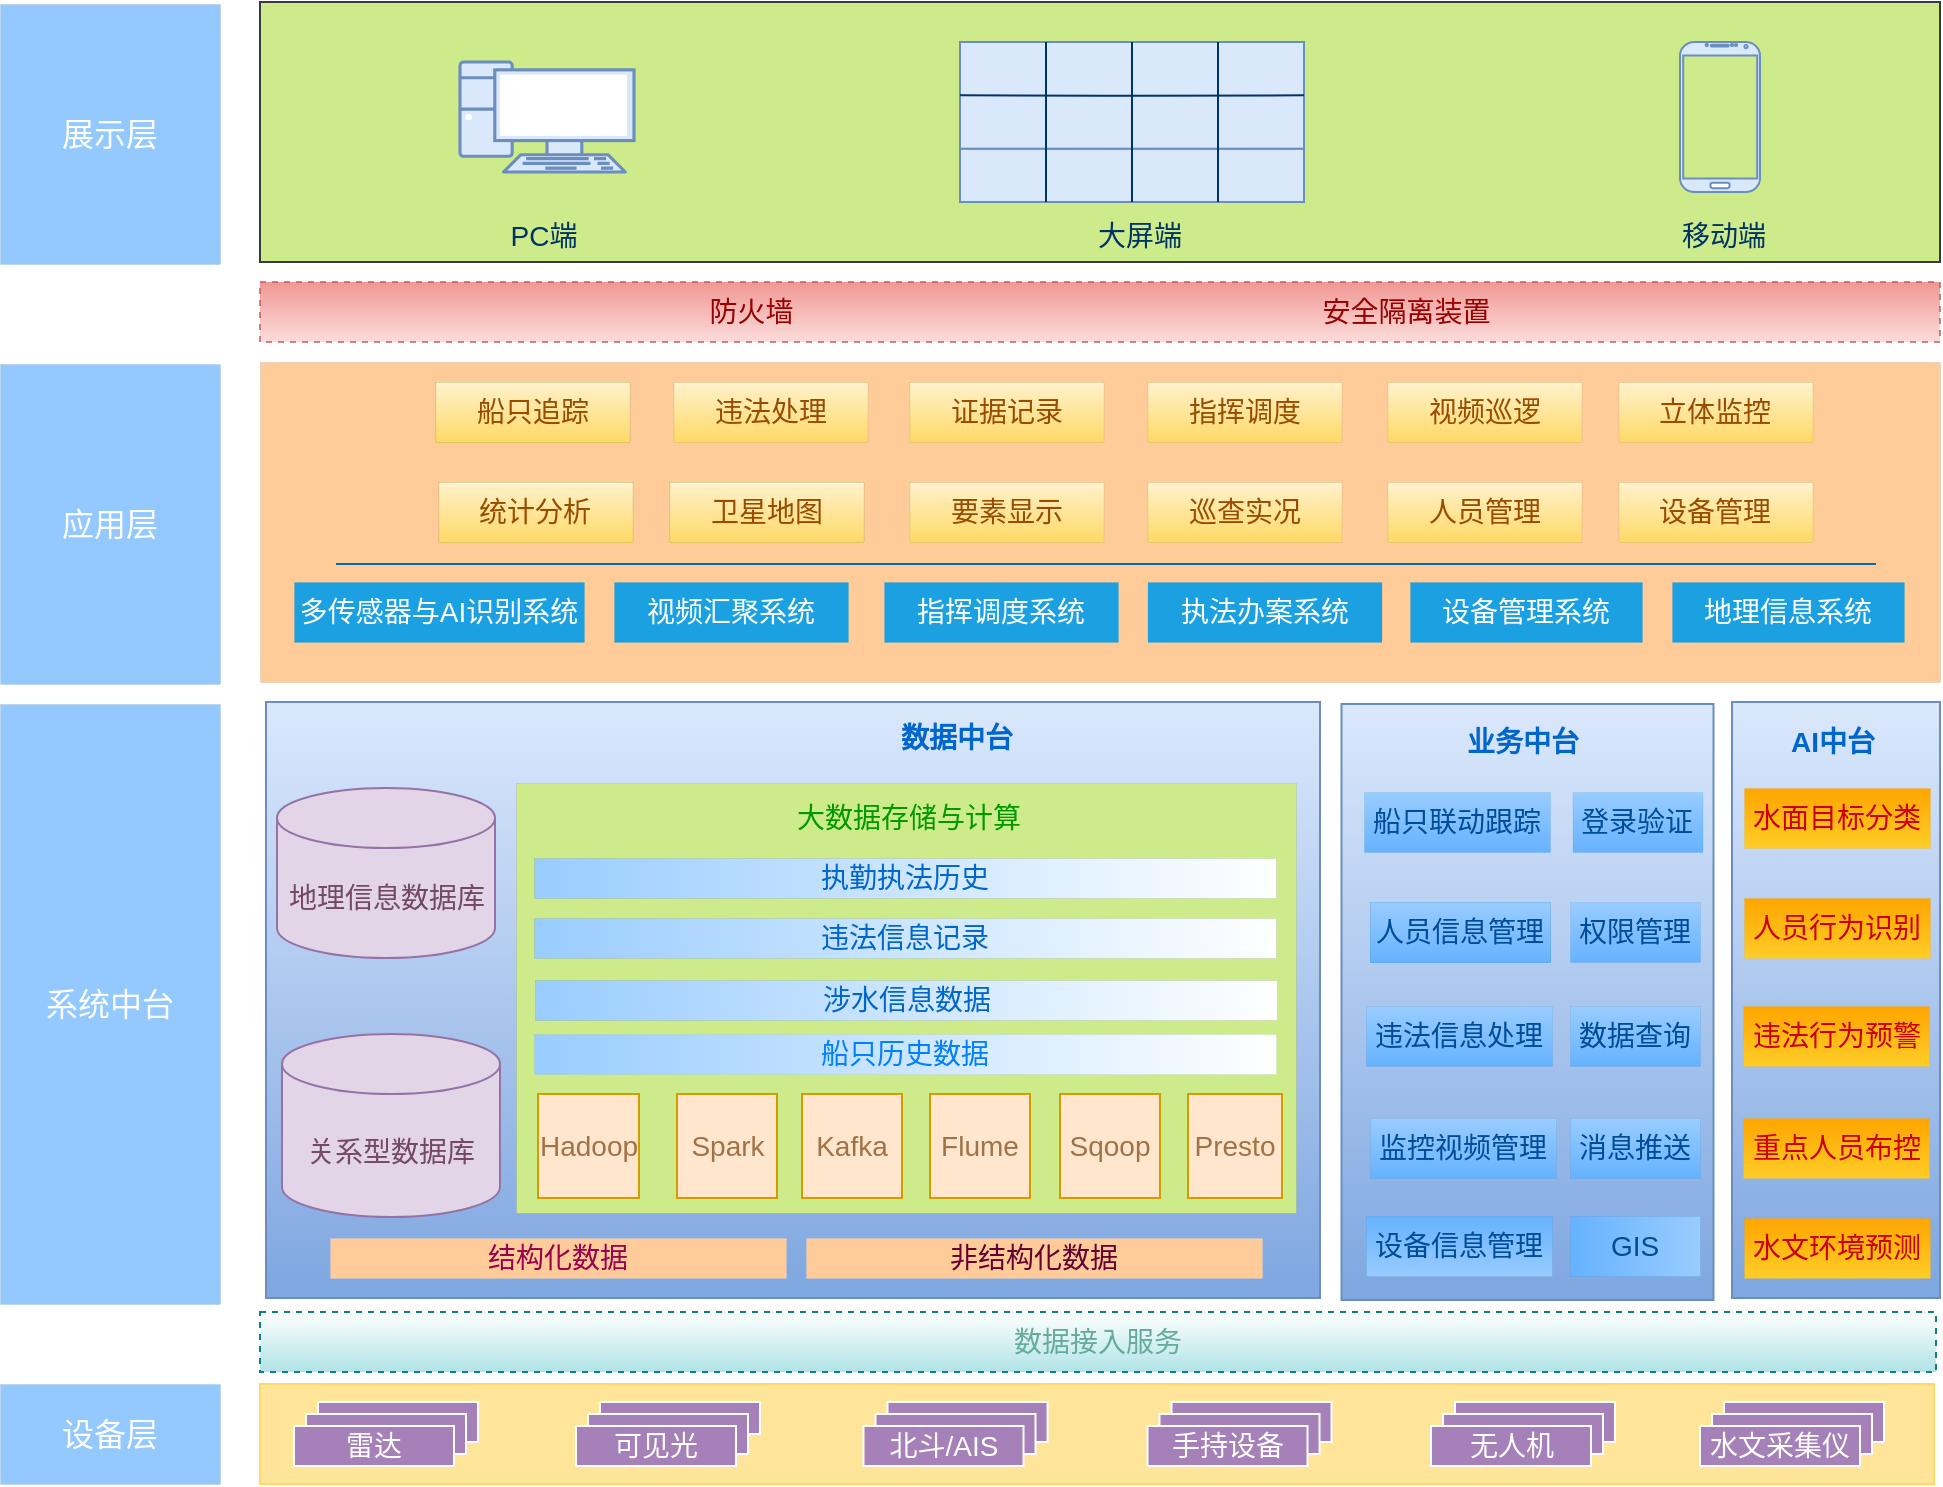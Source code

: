 <mxfile version="14.8.5" type="github">
  <diagram id="sQcaDlpvSEKhb7I3R9dC" name="第 1 页">
    <mxGraphModel dx="595" dy="794" grid="1" gridSize="10" guides="1" tooltips="1" connect="1" arrows="1" fold="1" page="1" pageScale="1" pageWidth="827" pageHeight="1169" math="0" shadow="0">
      <root>
        <mxCell id="0" />
        <mxCell id="1" parent="0" />
        <mxCell id="p9WKnUkofUUKUgiozpQW-156" value="展示层" style="rounded=0;whiteSpace=wrap;html=1;shadow=0;dashed=1;fontSize=16;strokeColor=#36393d;strokeWidth=0;opacity=70;gradientDirection=east;fillColor=#66B2FF;fontColor=#FFFFFF;" parent="1" vertex="1">
          <mxGeometry x="1190" y="215" width="110" height="130" as="geometry" />
        </mxCell>
        <mxCell id="p9WKnUkofUUKUgiozpQW-115" value="" style="rounded=0;whiteSpace=wrap;html=1;fillColor=#cdeb8b;strokeColor=#36393d;fontSize=14;" parent="1" vertex="1">
          <mxGeometry x="1320" y="214" width="840" height="130" as="geometry" />
        </mxCell>
        <mxCell id="p9WKnUkofUUKUgiozpQW-89" value="" style="rounded=0;whiteSpace=wrap;html=1;fillColor=#ffcc99;strokeColor=#36393d;fontSize=14;strokeWidth=0;" parent="1" vertex="1">
          <mxGeometry x="1320" y="394" width="840" height="160" as="geometry" />
        </mxCell>
        <mxCell id="p9WKnUkofUUKUgiozpQW-65" value="" style="rounded=0;whiteSpace=wrap;html=1;gradientColor=#7ea6e0;fillColor=#dae8fc;strokeColor=#6c8ebf;fontSize=14;" parent="1" vertex="1">
          <mxGeometry x="1860.75" y="565" width="186" height="298" as="geometry" />
        </mxCell>
        <mxCell id="p9WKnUkofUUKUgiozpQW-52" value="" style="rounded=0;whiteSpace=wrap;html=1;fillColor=#dae8fc;strokeColor=#6c8ebf;gradientColor=#7ea6e0;fontSize=14;" parent="1" vertex="1">
          <mxGeometry x="1323" y="564" width="527" height="298" as="geometry" />
        </mxCell>
        <mxCell id="p9WKnUkofUUKUgiozpQW-44" value="" style="rounded=0;whiteSpace=wrap;html=1;fillColor=#cdeb8b;strokeColor=#36393d;strokeWidth=0;fontSize=14;" parent="1" vertex="1">
          <mxGeometry x="1448" y="604.5" width="390" height="215" as="geometry" />
        </mxCell>
        <mxCell id="p9WKnUkofUUKUgiozpQW-25" value="" style="rounded=0;whiteSpace=wrap;html=1;fillColor=#FFE599;strokeColor=#FFD966;" parent="1" vertex="1">
          <mxGeometry x="1320" y="905" width="837" height="50" as="geometry" />
        </mxCell>
        <mxCell id="p9WKnUkofUUKUgiozpQW-4" value="" style="rounded=0;whiteSpace=wrap;html=1;fillColor=#A680B8;strokeColor=#FFFFFF;fontColor=#FFFFFF;fontSize=14;" parent="1" vertex="1">
          <mxGeometry x="1349" y="914" width="80" height="20" as="geometry" />
        </mxCell>
        <mxCell id="p9WKnUkofUUKUgiozpQW-5" value="" style="rounded=0;whiteSpace=wrap;html=1;fillColor=#A680B8;strokeColor=#FFFFFF;fontColor=#FFFFFF;fontSize=14;" parent="1" vertex="1">
          <mxGeometry x="1343" y="920" width="80" height="20" as="geometry" />
        </mxCell>
        <mxCell id="p9WKnUkofUUKUgiozpQW-6" value="雷达" style="rounded=0;whiteSpace=wrap;html=1;fillColor=#A680B8;strokeColor=#FFFFFF;fontColor=#FFFFFF;fontSize=14;" parent="1" vertex="1">
          <mxGeometry x="1337" y="926" width="80" height="20" as="geometry" />
        </mxCell>
        <mxCell id="p9WKnUkofUUKUgiozpQW-7" value="" style="rounded=0;whiteSpace=wrap;html=1;fillColor=#A680B8;strokeColor=#FFFFFF;fontColor=#FFFFFF;fontSize=14;" parent="1" vertex="1">
          <mxGeometry x="1490" y="914" width="80" height="16" as="geometry" />
        </mxCell>
        <mxCell id="p9WKnUkofUUKUgiozpQW-8" value="" style="rounded=0;whiteSpace=wrap;html=1;fillColor=#A680B8;strokeColor=#FFFFFF;fontColor=#FFFFFF;fontSize=14;" parent="1" vertex="1">
          <mxGeometry x="1484" y="920" width="80" height="20" as="geometry" />
        </mxCell>
        <mxCell id="p9WKnUkofUUKUgiozpQW-9" value="可见光" style="rounded=0;whiteSpace=wrap;html=1;fillColor=#A680B8;strokeColor=#FFFFFF;fontColor=#FFFFFF;fontSize=14;" parent="1" vertex="1">
          <mxGeometry x="1478" y="926" width="80" height="20" as="geometry" />
        </mxCell>
        <mxCell id="p9WKnUkofUUKUgiozpQW-13" value="" style="rounded=0;whiteSpace=wrap;html=1;fillColor=#A680B8;strokeColor=#FFFFFF;fontColor=#FFFFFF;fontSize=14;" parent="1" vertex="1">
          <mxGeometry x="1633.75" y="914" width="80" height="20" as="geometry" />
        </mxCell>
        <mxCell id="p9WKnUkofUUKUgiozpQW-14" value="" style="rounded=0;whiteSpace=wrap;html=1;fillColor=#A680B8;strokeColor=#FFFFFF;fontColor=#FFFFFF;fontSize=14;" parent="1" vertex="1">
          <mxGeometry x="1627.75" y="920" width="80" height="20" as="geometry" />
        </mxCell>
        <mxCell id="p9WKnUkofUUKUgiozpQW-15" value="北斗/AIS" style="rounded=0;whiteSpace=wrap;html=1;fillColor=#A680B8;strokeColor=#FFFFFF;fontColor=#FFFFFF;fontSize=14;" parent="1" vertex="1">
          <mxGeometry x="1621.75" y="926" width="80" height="20" as="geometry" />
        </mxCell>
        <mxCell id="p9WKnUkofUUKUgiozpQW-16" value="" style="rounded=0;whiteSpace=wrap;html=1;fillColor=#A680B8;strokeColor=#FFFFFF;fontColor=#FFFFFF;fontSize=14;" parent="1" vertex="1">
          <mxGeometry x="1775.75" y="914" width="80" height="20" as="geometry" />
        </mxCell>
        <mxCell id="p9WKnUkofUUKUgiozpQW-17" value="" style="rounded=0;whiteSpace=wrap;html=1;fillColor=#A680B8;strokeColor=#FFFFFF;fontColor=#FFFFFF;fontSize=14;" parent="1" vertex="1">
          <mxGeometry x="1769.75" y="920" width="80" height="20" as="geometry" />
        </mxCell>
        <mxCell id="p9WKnUkofUUKUgiozpQW-18" value="手持设备" style="rounded=0;whiteSpace=wrap;html=1;fillColor=#A680B8;strokeColor=#FFFFFF;fontColor=#FFFFFF;fontSize=14;" parent="1" vertex="1">
          <mxGeometry x="1763.75" y="926" width="80" height="20" as="geometry" />
        </mxCell>
        <mxCell id="p9WKnUkofUUKUgiozpQW-19" value="" style="rounded=0;whiteSpace=wrap;html=1;fillColor=#A680B8;strokeColor=#FFFFFF;fontColor=#FFFFFF;fontSize=14;" parent="1" vertex="1">
          <mxGeometry x="1917.5" y="914" width="80" height="20" as="geometry" />
        </mxCell>
        <mxCell id="p9WKnUkofUUKUgiozpQW-20" value="" style="rounded=0;whiteSpace=wrap;html=1;fillColor=#A680B8;strokeColor=#FFFFFF;fontColor=#FFFFFF;fontSize=14;" parent="1" vertex="1">
          <mxGeometry x="1911.5" y="920" width="80" height="20" as="geometry" />
        </mxCell>
        <mxCell id="p9WKnUkofUUKUgiozpQW-21" value="无人机" style="rounded=0;whiteSpace=wrap;html=1;fillColor=#A680B8;strokeColor=#FFFFFF;fontColor=#FFFFFF;fontSize=14;" parent="1" vertex="1">
          <mxGeometry x="1905.5" y="926" width="80" height="20" as="geometry" />
        </mxCell>
        <mxCell id="p9WKnUkofUUKUgiozpQW-27" value="数据接入服务" style="rounded=0;whiteSpace=wrap;html=1;strokeColor=#0e8088;gradientDirection=north;fillColor=#b0e3e6;gradientColor=#ffffff;fontColor=#67AB9F;dashed=1;fontSize=14;" parent="1" vertex="1">
          <mxGeometry x="1320" y="869" width="838" height="30" as="geometry" />
        </mxCell>
        <mxCell id="p9WKnUkofUUKUgiozpQW-29" value="关系型数据库" style="shape=cylinder3;whiteSpace=wrap;html=1;boundedLbl=1;backgroundOutline=1;size=15;fillColor=#e1d5e7;strokeColor=#9673a6;fontColor=#734964;fontSize=14;" parent="1" vertex="1">
          <mxGeometry x="1331" y="730" width="109" height="91.5" as="geometry" />
        </mxCell>
        <mxCell id="p9WKnUkofUUKUgiozpQW-31" value="结构化数据" style="rounded=0;whiteSpace=wrap;html=1;gradientDirection=north;fillColor=#ffcc99;fontSize=14;strokeWidth=0;strokeColor=#FFFFFF;fontColor=#99004D;dashed=1;" parent="1" vertex="1">
          <mxGeometry x="1355" y="832" width="228" height="20" as="geometry" />
        </mxCell>
        <mxCell id="p9WKnUkofUUKUgiozpQW-33" value="非结构化数据" style="rounded=0;whiteSpace=wrap;html=1;fillColor=#ffcc99;fontSize=14;strokeWidth=0;strokeColor=#FFFFFF;fontColor=#660033;" parent="1" vertex="1">
          <mxGeometry x="1593" y="832" width="228" height="20" as="geometry" />
        </mxCell>
        <mxCell id="p9WKnUkofUUKUgiozpQW-38" value="Hadoop" style="rounded=0;whiteSpace=wrap;html=1;fillColor=#ffe6cc;strokeColor=#d79b00;fontColor=#A17247;fontSize=14;" parent="1" vertex="1">
          <mxGeometry x="1459" y="760" width="50.5" height="52" as="geometry" />
        </mxCell>
        <mxCell id="p9WKnUkofUUKUgiozpQW-39" value="Spark" style="rounded=0;whiteSpace=wrap;html=1;fillColor=#ffe6cc;strokeColor=#d79b00;fontColor=#A17247;fontSize=14;" parent="1" vertex="1">
          <mxGeometry x="1528.5" y="760" width="50" height="52" as="geometry" />
        </mxCell>
        <mxCell id="p9WKnUkofUUKUgiozpQW-40" value="Kafka" style="rounded=0;whiteSpace=wrap;html=1;fillColor=#ffe6cc;strokeColor=#d79b00;fontColor=#A17247;fontSize=14;" parent="1" vertex="1">
          <mxGeometry x="1591" y="760" width="50" height="52" as="geometry" />
        </mxCell>
        <mxCell id="p9WKnUkofUUKUgiozpQW-41" value="Flume" style="rounded=0;whiteSpace=wrap;html=1;fillColor=#ffe6cc;strokeColor=#d79b00;fontColor=#A17247;fontSize=14;" parent="1" vertex="1">
          <mxGeometry x="1655" y="760" width="50" height="52" as="geometry" />
        </mxCell>
        <mxCell id="p9WKnUkofUUKUgiozpQW-42" value="Presto" style="rounded=0;whiteSpace=wrap;html=1;fillColor=#ffe6cc;strokeColor=#d79b00;fontColor=#A17247;fontSize=14;" parent="1" vertex="1">
          <mxGeometry x="1784" y="760" width="47" height="52" as="geometry" />
        </mxCell>
        <mxCell id="p9WKnUkofUUKUgiozpQW-46" value="地理信息数据库" style="shape=cylinder3;whiteSpace=wrap;html=1;boundedLbl=1;backgroundOutline=1;size=15;fillColor=#e1d5e7;strokeColor=#9673a6;fontColor=#734964;fontSize=14;" parent="1" vertex="1">
          <mxGeometry x="1328.5" y="607" width="109" height="85" as="geometry" />
        </mxCell>
        <mxCell id="p9WKnUkofUUKUgiozpQW-47" value="船只历史数据" style="rounded=0;whiteSpace=wrap;html=1;strokeWidth=0;strokeColor=#6c8ebf;fontColor=#007FFF;fillColor=#99CCFF;gradientColor=#ffffff;gradientDirection=east;fontSize=14;" parent="1" vertex="1">
          <mxGeometry x="1457" y="730" width="371" height="20" as="geometry" />
        </mxCell>
        <mxCell id="p9WKnUkofUUKUgiozpQW-48" value="违法信息记录" style="rounded=0;whiteSpace=wrap;html=1;strokeColor=#36393d;strokeWidth=0;gradientDirection=east;fillColor=#99CCFF;gradientColor=#ffffff;fontColor=#0066CC;fontSize=14;" parent="1" vertex="1">
          <mxGeometry x="1457" y="672" width="371" height="20" as="geometry" />
        </mxCell>
        <mxCell id="p9WKnUkofUUKUgiozpQW-49" value="执勤执法历史" style="rounded=0;whiteSpace=wrap;html=1;strokeColor=#36393d;strokeWidth=0;fillColor=#99CCFF;gradientColor=#ffffff;gradientDirection=east;fontColor=#0066CC;fontSize=14;" parent="1" vertex="1">
          <mxGeometry x="1457" y="642" width="371" height="20" as="geometry" />
        </mxCell>
        <mxCell id="p9WKnUkofUUKUgiozpQW-50" value="大数据存储与计算" style="text;html=1;strokeColor=none;fillColor=none;align=center;verticalAlign=middle;whiteSpace=wrap;rounded=0;fontColor=#009900;fontSize=14;" parent="1" vertex="1">
          <mxGeometry x="1570" y="612" width="149" height="20" as="geometry" />
        </mxCell>
        <mxCell id="p9WKnUkofUUKUgiozpQW-53" value="数据中台" style="text;html=1;strokeColor=none;fillColor=none;align=center;verticalAlign=middle;whiteSpace=wrap;rounded=0;fontColor=#0066CC;fontStyle=1;fontSize=14;" parent="1" vertex="1">
          <mxGeometry x="1632" y="572" width="73" height="20" as="geometry" />
        </mxCell>
        <mxCell id="p9WKnUkofUUKUgiozpQW-54" value="Sqoop" style="rounded=0;whiteSpace=wrap;html=1;fillColor=#ffe6cc;strokeColor=#d79b00;fontColor=#A17247;fontSize=14;" parent="1" vertex="1">
          <mxGeometry x="1720" y="760" width="50" height="52" as="geometry" />
        </mxCell>
        <mxCell id="p9WKnUkofUUKUgiozpQW-59" value="设备信息管理" style="rounded=0;whiteSpace=wrap;html=1;strokeColor=#10739e;gradientDirection=south;fontSize=14;strokeWidth=0;fillColor=#66B2FF;gradientColor=#99CCFF;fontColor=#004C99;" parent="1" vertex="1">
          <mxGeometry x="1873" y="821" width="93" height="30" as="geometry" />
        </mxCell>
        <mxCell id="p9WKnUkofUUKUgiozpQW-60" value="登录验证" style="rounded=0;whiteSpace=wrap;html=1;strokeColor=#10739e;gradientDirection=north;fontSize=14;fillColor=#66B2FF;gradientColor=#99CCFF;strokeWidth=0;fontColor=#004C99;" parent="1" vertex="1">
          <mxGeometry x="1976.25" y="609" width="65" height="30" as="geometry" />
        </mxCell>
        <mxCell id="p9WKnUkofUUKUgiozpQW-61" value="权限管理" style="rounded=0;whiteSpace=wrap;html=1;strokeColor=#10739e;gradientDirection=north;fontSize=14;fillColor=#66B2FF;gradientColor=#99CCFF;strokeWidth=0;fontColor=#004C99;" parent="1" vertex="1">
          <mxGeometry x="1975" y="664" width="65" height="30" as="geometry" />
        </mxCell>
        <mxCell id="p9WKnUkofUUKUgiozpQW-62" value="数据查询" style="rounded=0;whiteSpace=wrap;html=1;strokeColor=#10739e;gradientDirection=north;fontSize=14;fillColor=#66B2FF;gradientColor=#99CCFF;strokeWidth=0;fontColor=#004C99;" parent="1" vertex="1">
          <mxGeometry x="1975" y="716" width="65" height="30" as="geometry" />
        </mxCell>
        <mxCell id="p9WKnUkofUUKUgiozpQW-63" value="消息推送" style="rounded=0;whiteSpace=wrap;html=1;strokeColor=#10739e;gradientDirection=north;fontSize=14;fillColor=#66B2FF;gradientColor=#99CCFF;strokeWidth=0;fontColor=#004C99;" parent="1" vertex="1">
          <mxGeometry x="1975" y="772" width="65" height="30" as="geometry" />
        </mxCell>
        <mxCell id="p9WKnUkofUUKUgiozpQW-64" value="GIS" style="rounded=0;whiteSpace=wrap;html=1;strokeColor=#10739e;gradientDirection=east;fontSize=14;fillColor=#66B2FF;gradientColor=#99CCFF;strokeWidth=0;fontColor=#004C99;" parent="1" vertex="1">
          <mxGeometry x="1975" y="821" width="65" height="30" as="geometry" />
        </mxCell>
        <mxCell id="p9WKnUkofUUKUgiozpQW-66" value="业务中台" style="text;html=1;strokeColor=none;fillColor=none;align=center;verticalAlign=middle;whiteSpace=wrap;rounded=0;fontStyle=1;fontColor=#0066CC;fontSize=14;" parent="1" vertex="1">
          <mxGeometry x="1915" y="574" width="73" height="20" as="geometry" />
        </mxCell>
        <mxCell id="p9WKnUkofUUKUgiozpQW-68" value="多传感器与AI识别系统" style="rounded=0;whiteSpace=wrap;html=1;strokeColor=#006EAF;fillColor=#1ba1e2;gradientDirection=south;strokeWidth=0;fontSize=14;fontColor=#ffffff;" parent="1" vertex="1">
          <mxGeometry x="1337" y="504" width="145" height="30" as="geometry" />
        </mxCell>
        <mxCell id="p9WKnUkofUUKUgiozpQW-69" value="执法办案系统" style="rounded=0;whiteSpace=wrap;html=1;strokeColor=#006EAF;fillColor=#1ba1e2;gradientDirection=south;strokeWidth=0;fontSize=14;fontColor=#ffffff;" parent="1" vertex="1">
          <mxGeometry x="1763.75" y="504" width="117" height="30" as="geometry" />
        </mxCell>
        <mxCell id="p9WKnUkofUUKUgiozpQW-70" value="指挥调度系统" style="rounded=0;whiteSpace=wrap;html=1;strokeColor=#006EAF;fillColor=#1ba1e2;gradientDirection=south;strokeWidth=0;fontSize=14;fontColor=#ffffff;" parent="1" vertex="1">
          <mxGeometry x="1632" y="504" width="117" height="30" as="geometry" />
        </mxCell>
        <mxCell id="p9WKnUkofUUKUgiozpQW-71" value="视频汇聚系统" style="rounded=0;whiteSpace=wrap;html=1;strokeColor=#006EAF;fillColor=#1ba1e2;gradientDirection=south;strokeWidth=0;fontSize=14;fontColor=#ffffff;" parent="1" vertex="1">
          <mxGeometry x="1497" y="504" width="117" height="30" as="geometry" />
        </mxCell>
        <mxCell id="p9WKnUkofUUKUgiozpQW-72" value="设备管理系统" style="rounded=0;whiteSpace=wrap;html=1;strokeColor=#006EAF;fillColor=#1ba1e2;gradientDirection=south;strokeWidth=0;fontSize=14;fontColor=#ffffff;" parent="1" vertex="1">
          <mxGeometry x="1895" y="504" width="116" height="30" as="geometry" />
        </mxCell>
        <mxCell id="p9WKnUkofUUKUgiozpQW-73" value="地理信息系统" style="rounded=0;whiteSpace=wrap;html=1;strokeColor=#006EAF;fillColor=#1ba1e2;gradientDirection=south;strokeWidth=0;fontSize=14;fontColor=#ffffff;" parent="1" vertex="1">
          <mxGeometry x="2026" y="504" width="116" height="30" as="geometry" />
        </mxCell>
        <mxCell id="p9WKnUkofUUKUgiozpQW-75" value="" style="endArrow=none;html=1;strokeWidth=1;strokeColor=#006EAF;fontSize=14;fillColor=#1ba1e2;" parent="1" edge="1">
          <mxGeometry width="50" height="50" relative="1" as="geometry">
            <mxPoint x="1358" y="495" as="sourcePoint" />
            <mxPoint x="2128" y="495" as="targetPoint" />
          </mxGeometry>
        </mxCell>
        <mxCell id="p9WKnUkofUUKUgiozpQW-76" value="船只追踪" style="rounded=0;whiteSpace=wrap;html=1;gradientDirection=south;fontSize=14;fillColor=#fff2cc;gradientColor=#ffd966;strokeColor=#006600;strokeWidth=0;fontColor=#994C00;" parent="1" vertex="1">
          <mxGeometry x="1407.75" y="404" width="97" height="30" as="geometry" />
        </mxCell>
        <mxCell id="p9WKnUkofUUKUgiozpQW-77" value="证据记录" style="rounded=0;whiteSpace=wrap;html=1;gradientDirection=south;fontSize=14;fillColor=#fff2cc;gradientColor=#ffd966;strokeColor=#006600;strokeWidth=0;fontColor=#994C00;" parent="1" vertex="1">
          <mxGeometry x="1644.75" y="404" width="97" height="30" as="geometry" />
        </mxCell>
        <mxCell id="p9WKnUkofUUKUgiozpQW-78" value="违法处理" style="rounded=0;whiteSpace=wrap;html=1;gradientDirection=south;fontSize=14;fillColor=#fff2cc;gradientColor=#ffd966;strokeColor=#006600;strokeWidth=0;fontColor=#994C00;" parent="1" vertex="1">
          <mxGeometry x="1526.75" y="404" width="97" height="30" as="geometry" />
        </mxCell>
        <mxCell id="p9WKnUkofUUKUgiozpQW-79" value="指挥调度" style="rounded=0;whiteSpace=wrap;html=1;gradientDirection=south;fontSize=14;fillColor=#fff2cc;gradientColor=#ffd966;strokeColor=#006600;strokeWidth=0;fontColor=#994C00;" parent="1" vertex="1">
          <mxGeometry x="1763.75" y="404" width="97" height="30" as="geometry" />
        </mxCell>
        <mxCell id="p9WKnUkofUUKUgiozpQW-80" value="视频巡逻" style="rounded=0;whiteSpace=wrap;html=1;gradientDirection=south;fontSize=14;fillColor=#fff2cc;gradientColor=#ffd966;strokeColor=#006600;strokeWidth=0;fontColor=#994C00;" parent="1" vertex="1">
          <mxGeometry x="1883.75" y="404" width="97" height="30" as="geometry" />
        </mxCell>
        <mxCell id="p9WKnUkofUUKUgiozpQW-81" value="立体监控" style="rounded=0;whiteSpace=wrap;html=1;gradientDirection=south;fontSize=14;fillColor=#fff2cc;gradientColor=#ffd966;strokeColor=#006600;strokeWidth=0;fontColor=#994C00;" parent="1" vertex="1">
          <mxGeometry x="1999.25" y="404" width="97" height="30" as="geometry" />
        </mxCell>
        <mxCell id="p9WKnUkofUUKUgiozpQW-82" value="统计分析" style="rounded=0;whiteSpace=wrap;html=1;gradientDirection=south;fontSize=14;fillColor=#fff2cc;gradientColor=#ffd966;strokeColor=#006600;strokeWidth=0;fontColor=#994C00;" parent="1" vertex="1">
          <mxGeometry x="1409.25" y="454" width="97" height="30" as="geometry" />
        </mxCell>
        <mxCell id="p9WKnUkofUUKUgiozpQW-83" value="卫星地图" style="rounded=0;whiteSpace=wrap;html=1;gradientDirection=south;fontSize=14;fillColor=#fff2cc;gradientColor=#ffd966;strokeColor=#006600;strokeWidth=0;fontColor=#994C00;" parent="1" vertex="1">
          <mxGeometry x="1524.75" y="454" width="97" height="30" as="geometry" />
        </mxCell>
        <mxCell id="p9WKnUkofUUKUgiozpQW-84" value="要素显示" style="rounded=0;whiteSpace=wrap;html=1;gradientDirection=south;fontSize=14;fillColor=#fff2cc;gradientColor=#ffd966;strokeColor=#006600;strokeWidth=0;fontColor=#994C00;" parent="1" vertex="1">
          <mxGeometry x="1644.75" y="454" width="97" height="30" as="geometry" />
        </mxCell>
        <mxCell id="p9WKnUkofUUKUgiozpQW-85" value="巡查实况" style="rounded=0;whiteSpace=wrap;html=1;gradientDirection=south;fontSize=14;fillColor=#fff2cc;gradientColor=#ffd966;strokeColor=#006600;strokeWidth=0;fontColor=#994C00;" parent="1" vertex="1">
          <mxGeometry x="1763.75" y="454" width="97" height="30" as="geometry" />
        </mxCell>
        <mxCell id="p9WKnUkofUUKUgiozpQW-86" value="设备管理" style="rounded=0;whiteSpace=wrap;html=1;gradientDirection=south;fontSize=14;fillColor=#fff2cc;gradientColor=#ffd966;strokeColor=#006600;strokeWidth=0;fontColor=#994C00;" parent="1" vertex="1">
          <mxGeometry x="1999.25" y="454" width="97" height="30" as="geometry" />
        </mxCell>
        <mxCell id="p9WKnUkofUUKUgiozpQW-87" value="人员管理" style="rounded=0;whiteSpace=wrap;html=1;gradientDirection=south;fontSize=14;fillColor=#fff2cc;gradientColor=#ffd966;strokeColor=#006600;strokeWidth=0;fontColor=#994C00;" parent="1" vertex="1">
          <mxGeometry x="1883.75" y="454" width="97" height="30" as="geometry" />
        </mxCell>
        <mxCell id="p9WKnUkofUUKUgiozpQW-92" value="防火墙&amp;nbsp; &amp;nbsp; &amp;nbsp; &amp;nbsp; &amp;nbsp; &amp;nbsp; &amp;nbsp; &amp;nbsp; &amp;nbsp; &amp;nbsp; &amp;nbsp; &amp;nbsp; &amp;nbsp; &amp;nbsp; &amp;nbsp; &amp;nbsp; &amp;nbsp; &amp;nbsp; &amp;nbsp; &amp;nbsp; &amp;nbsp; &amp;nbsp; &amp;nbsp; &amp;nbsp; &amp;nbsp; &amp;nbsp; &amp;nbsp; &amp;nbsp; &amp;nbsp; &amp;nbsp; &amp;nbsp; &amp;nbsp; &amp;nbsp; &amp;nbsp; 安全隔离装置" style="rounded=0;whiteSpace=wrap;html=1;strokeColor=#b85450;fillColor=#f8cecc;gradientColor=#ea6b66;shadow=0;gradientDirection=north;opacity=70;fontColor=#990000;dashed=1;fontSize=14;" parent="1" vertex="1">
          <mxGeometry x="1320" y="354" width="840" height="30" as="geometry" />
        </mxCell>
        <mxCell id="p9WKnUkofUUKUgiozpQW-93" value="" style="verticalAlign=top;verticalLabelPosition=bottom;labelPosition=center;align=center;html=1;outlineConnect=0;fillColor=#dae8fc;strokeColor=#6c8ebf;gradientDirection=north;strokeWidth=2;shape=mxgraph.networks.pc;fontSize=14;" parent="1" vertex="1">
          <mxGeometry x="1420" y="244" width="87" height="55" as="geometry" />
        </mxCell>
        <mxCell id="p9WKnUkofUUKUgiozpQW-109" value="" style="group;strokeColor=#d79b00;fillColor=#ffe6cc;fontSize=14;" parent="1" vertex="1" connectable="0">
          <mxGeometry x="1670" y="234" width="172" height="80" as="geometry" />
        </mxCell>
        <mxCell id="p9WKnUkofUUKUgiozpQW-107" value="" style="rounded=0;whiteSpace=wrap;html=1;strokeColor=#6c8ebf;fillColor=#dae8fc;fontSize=14;" parent="p9WKnUkofUUKUgiozpQW-109" vertex="1">
          <mxGeometry y="53.333" width="172" height="26.667" as="geometry" />
        </mxCell>
        <mxCell id="p9WKnUkofUUKUgiozpQW-98" value="" style="rounded=0;whiteSpace=wrap;html=1;fillColor=#dae8fc;strokeColor=#6c8ebf;fontSize=14;" parent="p9WKnUkofUUKUgiozpQW-109" vertex="1">
          <mxGeometry width="172" height="53.333" as="geometry" />
        </mxCell>
        <mxCell id="p9WKnUkofUUKUgiozpQW-100" value="" style="endArrow=none;html=1;exitX=0;exitY=0.5;exitDx=0;exitDy=0;entryX=1;entryY=0.5;entryDx=0;entryDy=0;fontColor=#0066CC;strokeColor=#003366;fontSize=14;" parent="p9WKnUkofUUKUgiozpQW-109" source="p9WKnUkofUUKUgiozpQW-98" target="p9WKnUkofUUKUgiozpQW-98" edge="1">
          <mxGeometry width="50" height="50" relative="1" as="geometry">
            <mxPoint x="17.866" as="sourcePoint" />
            <mxPoint x="150.982" y="58.667" as="targetPoint" />
            <Array as="points">
              <mxPoint x="80.295" y="26.909" />
            </Array>
          </mxGeometry>
        </mxCell>
        <mxCell id="p9WKnUkofUUKUgiozpQW-103" value="" style="endArrow=none;html=1;exitX=0.25;exitY=1;exitDx=0;exitDy=0;entryX=0.25;entryY=0;entryDx=0;entryDy=0;fontColor=#0066CC;strokeColor=#003366;fontSize=14;" parent="p9WKnUkofUUKUgiozpQW-109" source="p9WKnUkofUUKUgiozpQW-107" target="p9WKnUkofUUKUgiozpQW-98" edge="1">
          <mxGeometry width="50" height="50" relative="1" as="geometry">
            <mxPoint x="10.859" y="16" as="sourcePoint" />
            <mxPoint x="45.89" y="-10.667" as="targetPoint" />
          </mxGeometry>
        </mxCell>
        <mxCell id="p9WKnUkofUUKUgiozpQW-104" value="" style="endArrow=none;html=1;entryX=0.5;entryY=0;entryDx=0;entryDy=0;exitX=0.5;exitY=1;exitDx=0;exitDy=0;fontColor=#0066CC;strokeColor=#003366;fontSize=14;" parent="p9WKnUkofUUKUgiozpQW-109" source="p9WKnUkofUUKUgiozpQW-107" target="p9WKnUkofUUKUgiozpQW-98" edge="1">
          <mxGeometry width="50" height="50" relative="1" as="geometry">
            <mxPoint x="45.89" y="122.667" as="sourcePoint" />
            <mxPoint x="80.921" y="96" as="targetPoint" />
          </mxGeometry>
        </mxCell>
        <mxCell id="p9WKnUkofUUKUgiozpQW-106" value="" style="endArrow=none;html=1;entryX=0.75;entryY=0;entryDx=0;entryDy=0;exitX=0.75;exitY=1;exitDx=0;exitDy=0;fontColor=#0066CC;strokeColor=#003366;fontSize=14;" parent="p9WKnUkofUUKUgiozpQW-109" source="p9WKnUkofUUKUgiozpQW-107" target="p9WKnUkofUUKUgiozpQW-98" edge="1">
          <mxGeometry width="50" height="50" relative="1" as="geometry">
            <mxPoint x="129.263" y="48" as="sourcePoint" />
            <mxPoint x="249.067" y="32" as="targetPoint" />
          </mxGeometry>
        </mxCell>
        <mxCell id="p9WKnUkofUUKUgiozpQW-110" value="" style="verticalLabelPosition=bottom;verticalAlign=top;html=1;shadow=0;dashed=0;strokeWidth=1;shape=mxgraph.android.phone2;fillColor=#dae8fc;strokeColor=#6c8ebf;fontSize=14;" parent="1" vertex="1">
          <mxGeometry x="2030" y="234" width="40" height="75" as="geometry" />
        </mxCell>
        <mxCell id="p9WKnUkofUUKUgiozpQW-112" value="PC端" style="text;html=1;strokeColor=none;fillColor=none;align=center;verticalAlign=middle;whiteSpace=wrap;rounded=0;fontColor=#003366;fontSize=14;" parent="1" vertex="1">
          <mxGeometry x="1427" y="324" width="70" height="14" as="geometry" />
        </mxCell>
        <mxCell id="p9WKnUkofUUKUgiozpQW-113" value="大屏端" style="text;html=1;strokeColor=none;fillColor=none;align=center;verticalAlign=middle;whiteSpace=wrap;rounded=0;fontColor=#003366;fontSize=14;" parent="1" vertex="1">
          <mxGeometry x="1725.25" y="324" width="70" height="14" as="geometry" />
        </mxCell>
        <mxCell id="p9WKnUkofUUKUgiozpQW-114" value="移动端" style="text;html=1;strokeColor=none;fillColor=none;align=center;verticalAlign=middle;whiteSpace=wrap;rounded=0;fontColor=#003366;fontSize=14;" parent="1" vertex="1">
          <mxGeometry x="2017" y="324" width="70" height="14" as="geometry" />
        </mxCell>
        <mxCell id="p9WKnUkofUUKUgiozpQW-129" value="船只联动跟踪" style="rounded=0;whiteSpace=wrap;html=1;strokeColor=#10739e;gradientDirection=north;fontSize=14;fillColor=#66B2FF;gradientColor=#99CCFF;strokeWidth=0;fontColor=#004C99;" parent="1" vertex="1">
          <mxGeometry x="1875" y="664" width="90" height="30" as="geometry" />
        </mxCell>
        <mxCell id="p9WKnUkofUUKUgiozpQW-130" value="违法信息处理" style="rounded=0;whiteSpace=wrap;html=1;strokeColor=#10739e;gradientDirection=north;fontSize=14;fillColor=#66B2FF;gradientColor=#99CCFF;strokeWidth=0;fontColor=#004C99;" parent="1" vertex="1">
          <mxGeometry x="1873" y="716" width="93" height="30" as="geometry" />
        </mxCell>
        <mxCell id="p9WKnUkofUUKUgiozpQW-131" value="监控视频管理" style="rounded=0;whiteSpace=wrap;html=1;strokeColor=#10739e;gradientDirection=north;fontSize=14;fillColor=#66B2FF;gradientColor=#99CCFF;strokeWidth=0;fontColor=#004C99;" parent="1" vertex="1">
          <mxGeometry x="1875" y="772" width="93" height="30" as="geometry" />
        </mxCell>
        <mxCell id="p9WKnUkofUUKUgiozpQW-145" value="船只追踪" style="rounded=0;whiteSpace=wrap;html=1;gradientDirection=south;fontSize=14;fillColor=#fff2cc;gradientColor=#ffd966;strokeColor=#006600;strokeWidth=0;fontColor=#994C00;" parent="1" vertex="1">
          <mxGeometry x="1407.75" y="404" width="97" height="30" as="geometry" />
        </mxCell>
        <mxCell id="p9WKnUkofUUKUgiozpQW-146" value="统计分析" style="rounded=0;whiteSpace=wrap;html=1;gradientDirection=south;fontSize=14;fillColor=#fff2cc;gradientColor=#ffd966;strokeColor=#006600;strokeWidth=0;fontColor=#994C00;" parent="1" vertex="1">
          <mxGeometry x="1409.25" y="454" width="97" height="30" as="geometry" />
        </mxCell>
        <mxCell id="p9WKnUkofUUKUgiozpQW-147" value="卫星地图" style="rounded=0;whiteSpace=wrap;html=1;gradientDirection=south;fontSize=14;fillColor=#fff2cc;gradientColor=#ffd966;strokeColor=#006600;strokeWidth=0;fontColor=#994C00;" parent="1" vertex="1">
          <mxGeometry x="1524.75" y="454" width="97" height="30" as="geometry" />
        </mxCell>
        <mxCell id="p9WKnUkofUUKUgiozpQW-157" value="应用层" style="rounded=0;whiteSpace=wrap;html=1;shadow=0;dashed=1;fontSize=16;strokeColor=#36393d;strokeWidth=0;opacity=70;gradientDirection=east;fillColor=#66B2FF;fontColor=#FFFFFF;" parent="1" vertex="1">
          <mxGeometry x="1190" y="395" width="110" height="160" as="geometry" />
        </mxCell>
        <mxCell id="p9WKnUkofUUKUgiozpQW-158" value="系统中台" style="rounded=0;whiteSpace=wrap;html=1;shadow=0;dashed=1;fontSize=16;strokeColor=#36393d;strokeWidth=0;opacity=70;gradientDirection=east;fillColor=#66B2FF;fontColor=#FFFFFF;" parent="1" vertex="1">
          <mxGeometry x="1190" y="565" width="110" height="300" as="geometry" />
        </mxCell>
        <mxCell id="p9WKnUkofUUKUgiozpQW-159" value="设备层" style="rounded=0;whiteSpace=wrap;html=1;shadow=0;dashed=1;fontSize=16;strokeColor=#36393d;strokeWidth=0;opacity=70;gradientDirection=east;fillColor=#66B2FF;fontColor=#FFFFFF;" parent="1" vertex="1">
          <mxGeometry x="1190" y="905" width="110" height="50" as="geometry" />
        </mxCell>
        <mxCell id="p9WKnUkofUUKUgiozpQW-161" value="船只联动跟踪" style="rounded=0;whiteSpace=wrap;html=1;strokeColor=#10739e;gradientDirection=north;fontSize=14;fillColor=#66B2FF;gradientColor=#99CCFF;strokeWidth=0;fontColor=#004C99;" parent="1" vertex="1">
          <mxGeometry x="1875" y="664" width="90" height="30" as="geometry" />
        </mxCell>
        <mxCell id="p9WKnUkofUUKUgiozpQW-162" value="人员信息管理" style="rounded=0;whiteSpace=wrap;html=1;strokeColor=#10739e;gradientDirection=north;fontSize=14;fillColor=#66B2FF;gradientColor=#99CCFF;strokeWidth=0;fontColor=#004C99;" parent="1" vertex="1">
          <mxGeometry x="1875" y="664" width="90" height="30" as="geometry" />
        </mxCell>
        <mxCell id="p9WKnUkofUUKUgiozpQW-163" value="船只联动跟踪" style="rounded=0;whiteSpace=wrap;html=1;strokeColor=#10739e;gradientDirection=north;fontSize=14;fillColor=#66B2FF;gradientColor=#99CCFF;strokeWidth=0;fontColor=#004C99;" parent="1" vertex="1">
          <mxGeometry x="1872" y="609" width="93" height="30" as="geometry" />
        </mxCell>
        <mxCell id="cB6SfMdCsRi0S6gnooBf-1" value="涉水信息数据" style="rounded=0;whiteSpace=wrap;html=1;strokeColor=#36393d;strokeWidth=0;gradientDirection=east;fillColor=#99CCFF;gradientColor=#ffffff;fontColor=#0066CC;fontSize=14;" parent="1" vertex="1">
          <mxGeometry x="1457.5" y="703" width="371" height="20" as="geometry" />
        </mxCell>
        <mxCell id="cB6SfMdCsRi0S6gnooBf-3" value="" style="rounded=0;whiteSpace=wrap;html=1;gradientColor=#7ea6e0;fillColor=#dae8fc;strokeColor=#6c8ebf;fontSize=14;" parent="1" vertex="1">
          <mxGeometry x="2056" y="564" width="104" height="298" as="geometry" />
        </mxCell>
        <mxCell id="cB6SfMdCsRi0S6gnooBf-4" value="AI中台" style="text;html=1;strokeColor=none;fillColor=none;align=center;verticalAlign=middle;whiteSpace=wrap;rounded=0;fontStyle=1;fontColor=#0066CC;fontSize=14;" parent="1" vertex="1">
          <mxGeometry x="2070" y="574" width="73" height="20" as="geometry" />
        </mxCell>
        <mxCell id="cB6SfMdCsRi0S6gnooBf-18" value="水面目标分类" style="rounded=0;whiteSpace=wrap;html=1;strokeColor=#d79b00;gradientDirection=north;fontSize=14;gradientColor=#ffa500;strokeWidth=0;fillColor=#ffcd28;fontColor=#CC0000;" parent="1" vertex="1">
          <mxGeometry x="2062" y="607" width="93" height="30" as="geometry" />
        </mxCell>
        <mxCell id="cB6SfMdCsRi0S6gnooBf-19" value="人员行为识别" style="rounded=0;whiteSpace=wrap;html=1;strokeColor=#d79b00;gradientDirection=north;fontSize=14;gradientColor=#ffa500;strokeWidth=0;fillColor=#ffcd28;fontColor=#CC0000;" parent="1" vertex="1">
          <mxGeometry x="2062" y="662" width="93" height="30" as="geometry" />
        </mxCell>
        <mxCell id="cB6SfMdCsRi0S6gnooBf-20" value="违法行为预警" style="rounded=0;whiteSpace=wrap;html=1;strokeColor=#d79b00;gradientDirection=north;fontSize=14;gradientColor=#ffa500;strokeWidth=0;fillColor=#ffcd28;fontColor=#CC0000;" parent="1" vertex="1">
          <mxGeometry x="2061.5" y="716" width="93" height="30" as="geometry" />
        </mxCell>
        <mxCell id="cB6SfMdCsRi0S6gnooBf-21" value="水文环境预测" style="rounded=0;whiteSpace=wrap;html=1;strokeColor=#d79b00;gradientDirection=north;fontSize=14;gradientColor=#ffa500;strokeWidth=0;fillColor=#ffcd28;fontColor=#CC0000;" parent="1" vertex="1">
          <mxGeometry x="2062" y="822" width="93" height="30" as="geometry" />
        </mxCell>
        <mxCell id="cB6SfMdCsRi0S6gnooBf-22" value="重点人员布控" style="rounded=0;whiteSpace=wrap;html=1;strokeColor=#d79b00;gradientDirection=north;fontSize=14;gradientColor=#ffa500;strokeWidth=0;fillColor=#ffcd28;fontColor=#CC0000;" parent="1" vertex="1">
          <mxGeometry x="2061.5" y="772" width="93" height="30" as="geometry" />
        </mxCell>
        <mxCell id="W8p_mZu_QssfADEoUXCs-4" value="" style="rounded=0;whiteSpace=wrap;html=1;fillColor=#A680B8;strokeColor=#FFFFFF;fontColor=#FFFFFF;fontSize=14;" vertex="1" parent="1">
          <mxGeometry x="2052" y="914" width="80" height="20" as="geometry" />
        </mxCell>
        <mxCell id="W8p_mZu_QssfADEoUXCs-5" value="" style="rounded=0;whiteSpace=wrap;html=1;fillColor=#A680B8;strokeColor=#FFFFFF;fontColor=#FFFFFF;fontSize=14;" vertex="1" parent="1">
          <mxGeometry x="2046" y="920" width="80" height="20" as="geometry" />
        </mxCell>
        <mxCell id="W8p_mZu_QssfADEoUXCs-6" value="水文采集仪" style="rounded=0;whiteSpace=wrap;html=1;fillColor=#A680B8;strokeColor=#FFFFFF;fontColor=#FFFFFF;fontSize=14;" vertex="1" parent="1">
          <mxGeometry x="2040" y="926" width="80" height="20" as="geometry" />
        </mxCell>
      </root>
    </mxGraphModel>
  </diagram>
</mxfile>
